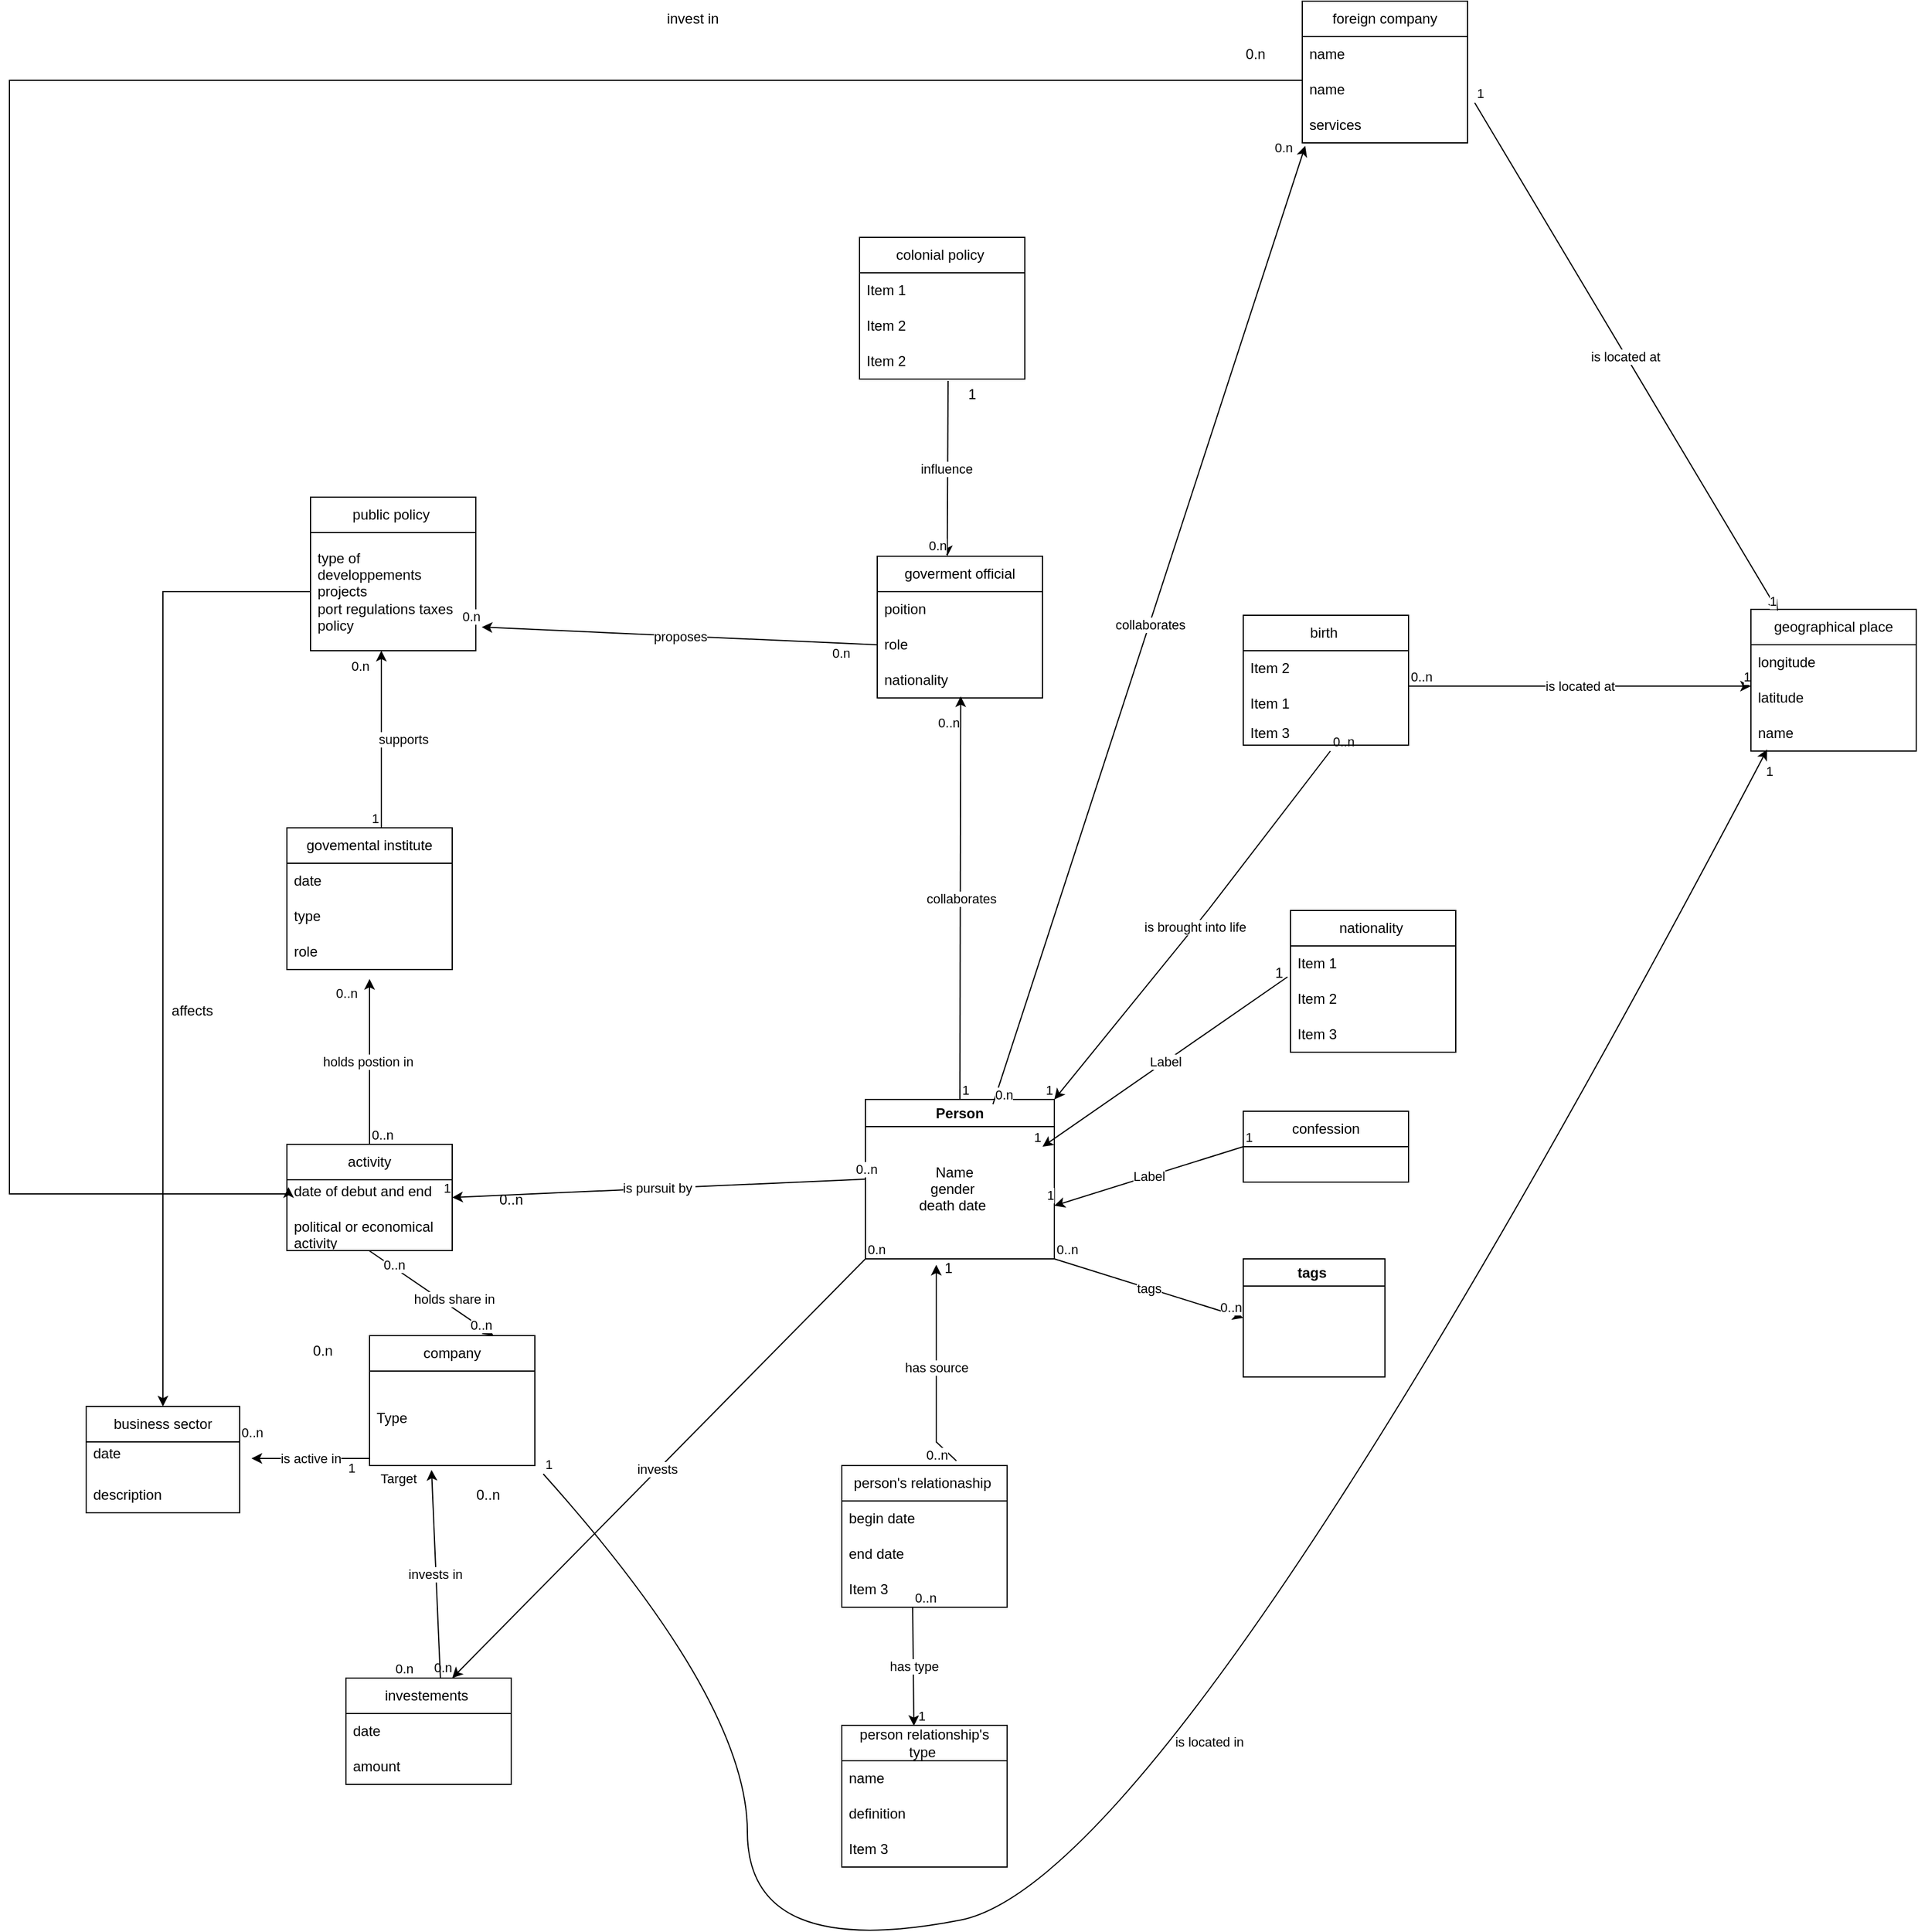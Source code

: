 <mxfile version="24.7.17">
  <diagram name="Page-1" id="3uSxY6bZ8hWRwtvk3U4R">
    <mxGraphModel dx="3090" dy="2164" grid="1" gridSize="10" guides="1" tooltips="1" connect="1" arrows="1" fold="1" page="1" pageScale="1" pageWidth="850" pageHeight="1100" math="0" shadow="0">
      <root>
        <mxCell id="0" />
        <mxCell id="1" parent="0" />
        <mxCell id="-3ucn2m5Yu_ogNn1sLq--4" value="Person" style="swimlane;whiteSpace=wrap;html=1;" parent="1" vertex="1">
          <mxGeometry x="360" y="180" width="160" height="135" as="geometry" />
        </mxCell>
        <mxCell id="-3ucn2m5Yu_ogNn1sLq--5" value="Name&lt;div&gt;gender&amp;nbsp;&lt;/div&gt;&lt;div&gt;death date&amp;nbsp;&lt;br&gt;&lt;div&gt;&lt;br&gt;&lt;/div&gt;&lt;div&gt;&lt;br&gt;&lt;/div&gt;&lt;/div&gt;" style="text;html=1;align=center;verticalAlign=middle;resizable=0;points=[];autosize=1;strokeColor=none;fillColor=none;" parent="-3ucn2m5Yu_ogNn1sLq--4" vertex="1">
          <mxGeometry x="35" y="45" width="80" height="90" as="geometry" />
        </mxCell>
        <mxCell id="-3ucn2m5Yu_ogNn1sLq--8" value="tags&amp;nbsp;" style="swimlane;whiteSpace=wrap;html=1;" parent="1" vertex="1">
          <mxGeometry x="680" y="315" width="120" height="100" as="geometry" />
        </mxCell>
        <mxCell id="-3ucn2m5Yu_ogNn1sLq--11" value="activity" style="swimlane;fontStyle=0;childLayout=stackLayout;horizontal=1;startSize=30;horizontalStack=0;resizeParent=1;resizeParentMax=0;resizeLast=0;collapsible=1;marginBottom=0;whiteSpace=wrap;html=1;" parent="1" vertex="1">
          <mxGeometry x="-130" y="218" width="140" height="90" as="geometry" />
        </mxCell>
        <mxCell id="-3ucn2m5Yu_ogNn1sLq--56" value="" style="endArrow=classic;html=1;rounded=0;" parent="-3ucn2m5Yu_ogNn1sLq--11" edge="1">
          <mxGeometry relative="1" as="geometry">
            <mxPoint x="70" as="sourcePoint" />
            <mxPoint x="70" y="-140" as="targetPoint" />
          </mxGeometry>
        </mxCell>
        <mxCell id="-3ucn2m5Yu_ogNn1sLq--57" value="holds postion in&amp;nbsp;" style="edgeLabel;resizable=0;html=1;;align=center;verticalAlign=middle;" parent="-3ucn2m5Yu_ogNn1sLq--56" connectable="0" vertex="1">
          <mxGeometry relative="1" as="geometry" />
        </mxCell>
        <mxCell id="-3ucn2m5Yu_ogNn1sLq--58" value="0..n" style="edgeLabel;resizable=0;html=1;;align=left;verticalAlign=bottom;" parent="-3ucn2m5Yu_ogNn1sLq--56" connectable="0" vertex="1">
          <mxGeometry x="-1" relative="1" as="geometry" />
        </mxCell>
        <mxCell id="-3ucn2m5Yu_ogNn1sLq--59" value="0..n" style="edgeLabel;resizable=0;html=1;;align=right;verticalAlign=bottom;" parent="-3ucn2m5Yu_ogNn1sLq--56" connectable="0" vertex="1">
          <mxGeometry x="1" relative="1" as="geometry">
            <mxPoint x="-10" y="20" as="offset" />
          </mxGeometry>
        </mxCell>
        <mxCell id="-3ucn2m5Yu_ogNn1sLq--12" value="date of debut and end&amp;nbsp;&lt;div&gt;&lt;br&gt;&lt;/div&gt;" style="text;strokeColor=none;fillColor=none;align=left;verticalAlign=middle;spacingLeft=4;spacingRight=4;overflow=hidden;points=[[0,0.5],[1,0.5]];portConstraint=eastwest;rotatable=0;whiteSpace=wrap;html=1;" parent="-3ucn2m5Yu_ogNn1sLq--11" vertex="1">
          <mxGeometry y="30" width="140" height="30" as="geometry" />
        </mxCell>
        <mxCell id="-3ucn2m5Yu_ogNn1sLq--13" value="political or economical activity&amp;nbsp;" style="text;strokeColor=none;fillColor=none;align=left;verticalAlign=middle;spacingLeft=4;spacingRight=4;overflow=hidden;points=[[0,0.5],[1,0.5]];portConstraint=eastwest;rotatable=0;whiteSpace=wrap;html=1;" parent="-3ucn2m5Yu_ogNn1sLq--11" vertex="1">
          <mxGeometry y="60" width="140" height="30" as="geometry" />
        </mxCell>
        <mxCell id="-3ucn2m5Yu_ogNn1sLq--15" value="" style="endArrow=classic;html=1;rounded=0;exitX=0;exitY=0.5;exitDx=0;exitDy=0;entryX=1;entryY=0.5;entryDx=0;entryDy=0;" parent="1" source="-3ucn2m5Yu_ogNn1sLq--4" target="-3ucn2m5Yu_ogNn1sLq--12" edge="1">
          <mxGeometry relative="1" as="geometry">
            <mxPoint x="360" y="280" as="sourcePoint" />
            <mxPoint x="160" y="120" as="targetPoint" />
          </mxGeometry>
        </mxCell>
        <mxCell id="-3ucn2m5Yu_ogNn1sLq--16" value="is pursuit by&amp;nbsp;" style="edgeLabel;resizable=0;html=1;;align=center;verticalAlign=middle;" parent="-3ucn2m5Yu_ogNn1sLq--15" connectable="0" vertex="1">
          <mxGeometry relative="1" as="geometry" />
        </mxCell>
        <mxCell id="-3ucn2m5Yu_ogNn1sLq--17" value="0..n" style="edgeLabel;resizable=0;html=1;;align=left;verticalAlign=bottom;" parent="-3ucn2m5Yu_ogNn1sLq--15" connectable="0" vertex="1">
          <mxGeometry x="-1" relative="1" as="geometry">
            <mxPoint x="-10" as="offset" />
          </mxGeometry>
        </mxCell>
        <mxCell id="-3ucn2m5Yu_ogNn1sLq--18" value="1" style="edgeLabel;resizable=0;html=1;;align=right;verticalAlign=bottom;" parent="-3ucn2m5Yu_ogNn1sLq--15" connectable="0" vertex="1">
          <mxGeometry x="1" relative="1" as="geometry" />
        </mxCell>
        <mxCell id="-3ucn2m5Yu_ogNn1sLq--20" value="" style="endArrow=classic;html=1;rounded=0;entryX=0.75;entryY=0;entryDx=0;entryDy=0;" parent="1" target="-3ucn2m5Yu_ogNn1sLq--32" edge="1">
          <mxGeometry relative="1" as="geometry">
            <mxPoint x="-60.4" y="308" as="sourcePoint" />
            <mxPoint x="-60" y="380" as="targetPoint" />
          </mxGeometry>
        </mxCell>
        <mxCell id="-3ucn2m5Yu_ogNn1sLq--21" value="holds share in&amp;nbsp;" style="edgeLabel;resizable=0;html=1;;align=center;verticalAlign=middle;" parent="-3ucn2m5Yu_ogNn1sLq--20" connectable="0" vertex="1">
          <mxGeometry relative="1" as="geometry">
            <mxPoint x="20" y="5" as="offset" />
          </mxGeometry>
        </mxCell>
        <mxCell id="-3ucn2m5Yu_ogNn1sLq--22" value="0..n" style="edgeLabel;resizable=0;html=1;;align=left;verticalAlign=bottom;" parent="-3ucn2m5Yu_ogNn1sLq--20" connectable="0" vertex="1">
          <mxGeometry x="-1" relative="1" as="geometry">
            <mxPoint x="10" y="20" as="offset" />
          </mxGeometry>
        </mxCell>
        <mxCell id="-3ucn2m5Yu_ogNn1sLq--23" value="0..n" style="edgeLabel;resizable=0;html=1;;align=right;verticalAlign=bottom;" parent="-3ucn2m5Yu_ogNn1sLq--20" connectable="0" vertex="1">
          <mxGeometry x="1" relative="1" as="geometry" />
        </mxCell>
        <mxCell id="-3ucn2m5Yu_ogNn1sLq--24" value="" style="endArrow=classic;html=1;rounded=0;exitX=1;exitY=1;exitDx=0;exitDy=0;entryX=0;entryY=0.5;entryDx=0;entryDy=0;" parent="1" source="-3ucn2m5Yu_ogNn1sLq--4" target="-3ucn2m5Yu_ogNn1sLq--8" edge="1">
          <mxGeometry relative="1" as="geometry">
            <mxPoint x="450" y="390" as="sourcePoint" />
            <mxPoint x="610" y="390" as="targetPoint" />
          </mxGeometry>
        </mxCell>
        <mxCell id="-3ucn2m5Yu_ogNn1sLq--25" value="tags" style="edgeLabel;resizable=0;html=1;;align=center;verticalAlign=middle;" parent="-3ucn2m5Yu_ogNn1sLq--24" connectable="0" vertex="1">
          <mxGeometry relative="1" as="geometry" />
        </mxCell>
        <mxCell id="-3ucn2m5Yu_ogNn1sLq--26" value="0..n" style="edgeLabel;resizable=0;html=1;;align=left;verticalAlign=bottom;" parent="-3ucn2m5Yu_ogNn1sLq--24" connectable="0" vertex="1">
          <mxGeometry x="-1" relative="1" as="geometry" />
        </mxCell>
        <mxCell id="-3ucn2m5Yu_ogNn1sLq--27" value="0..n" style="edgeLabel;resizable=0;html=1;;align=right;verticalAlign=bottom;" parent="-3ucn2m5Yu_ogNn1sLq--24" connectable="0" vertex="1">
          <mxGeometry x="1" relative="1" as="geometry" />
        </mxCell>
        <mxCell id="-3ucn2m5Yu_ogNn1sLq--28" value="confession" style="swimlane;fontStyle=0;childLayout=stackLayout;horizontal=1;startSize=30;horizontalStack=0;resizeParent=1;resizeParentMax=0;resizeLast=0;collapsible=1;marginBottom=0;whiteSpace=wrap;html=1;" parent="1" vertex="1">
          <mxGeometry x="680" y="190" width="140" height="60" as="geometry" />
        </mxCell>
        <mxCell id="-3ucn2m5Yu_ogNn1sLq--32" value="company" style="swimlane;fontStyle=0;childLayout=stackLayout;horizontal=1;startSize=30;horizontalStack=0;resizeParent=1;resizeParentMax=0;resizeLast=0;collapsible=1;marginBottom=0;whiteSpace=wrap;html=1;" parent="1" vertex="1">
          <mxGeometry x="-60" y="380" width="140" height="110" as="geometry" />
        </mxCell>
        <mxCell id="-3ucn2m5Yu_ogNn1sLq--33" value="&lt;div&gt;Type&lt;/div&gt;" style="text;strokeColor=none;fillColor=none;align=left;verticalAlign=middle;spacingLeft=4;spacingRight=4;overflow=hidden;points=[[0,0.5],[1,0.5]];portConstraint=eastwest;rotatable=0;whiteSpace=wrap;html=1;" parent="-3ucn2m5Yu_ogNn1sLq--32" vertex="1">
          <mxGeometry y="30" width="140" height="80" as="geometry" />
        </mxCell>
        <mxCell id="-3ucn2m5Yu_ogNn1sLq--73" value="" style="endArrow=classic;html=1;rounded=0;exitX=0;exitY=1;exitDx=0;exitDy=0;" parent="-3ucn2m5Yu_ogNn1sLq--32" source="-3ucn2m5Yu_ogNn1sLq--4" edge="1">
          <mxGeometry relative="1" as="geometry">
            <mxPoint x="70" y="118" as="sourcePoint" />
            <mxPoint x="70" y="290" as="targetPoint" />
          </mxGeometry>
        </mxCell>
        <mxCell id="-3ucn2m5Yu_ogNn1sLq--74" value="invests&amp;nbsp;" style="edgeLabel;resizable=0;html=1;;align=center;verticalAlign=middle;" parent="-3ucn2m5Yu_ogNn1sLq--73" connectable="0" vertex="1">
          <mxGeometry relative="1" as="geometry" />
        </mxCell>
        <mxCell id="-3ucn2m5Yu_ogNn1sLq--75" value="0.n" style="edgeLabel;resizable=0;html=1;;align=left;verticalAlign=bottom;" parent="-3ucn2m5Yu_ogNn1sLq--73" connectable="0" vertex="1">
          <mxGeometry x="-1" relative="1" as="geometry" />
        </mxCell>
        <mxCell id="-3ucn2m5Yu_ogNn1sLq--76" value="0.n" style="edgeLabel;resizable=0;html=1;;align=right;verticalAlign=bottom;" parent="-3ucn2m5Yu_ogNn1sLq--73" connectable="0" vertex="1">
          <mxGeometry x="1" relative="1" as="geometry" />
        </mxCell>
        <mxCell id="-3ucn2m5Yu_ogNn1sLq--36" value="" style="endArrow=classic;html=1;rounded=0;exitX=0;exitY=0.5;exitDx=0;exitDy=0;" parent="1" source="-3ucn2m5Yu_ogNn1sLq--28" edge="1">
          <mxGeometry relative="1" as="geometry">
            <mxPoint x="520" y="230" as="sourcePoint" />
            <mxPoint x="520" y="270" as="targetPoint" />
          </mxGeometry>
        </mxCell>
        <mxCell id="-3ucn2m5Yu_ogNn1sLq--37" value="Label" style="edgeLabel;resizable=0;html=1;;align=center;verticalAlign=middle;" parent="-3ucn2m5Yu_ogNn1sLq--36" connectable="0" vertex="1">
          <mxGeometry relative="1" as="geometry" />
        </mxCell>
        <mxCell id="-3ucn2m5Yu_ogNn1sLq--38" value="1" style="edgeLabel;resizable=0;html=1;;align=left;verticalAlign=bottom;" parent="-3ucn2m5Yu_ogNn1sLq--36" connectable="0" vertex="1">
          <mxGeometry x="-1" relative="1" as="geometry" />
        </mxCell>
        <mxCell id="-3ucn2m5Yu_ogNn1sLq--39" value="1" style="edgeLabel;resizable=0;html=1;;align=right;verticalAlign=bottom;" parent="-3ucn2m5Yu_ogNn1sLq--36" connectable="0" vertex="1">
          <mxGeometry x="1" relative="1" as="geometry" />
        </mxCell>
        <mxCell id="-3ucn2m5Yu_ogNn1sLq--40" value="person&#39;s relationaship&amp;nbsp;" style="swimlane;fontStyle=0;childLayout=stackLayout;horizontal=1;startSize=30;horizontalStack=0;resizeParent=1;resizeParentMax=0;resizeLast=0;collapsible=1;marginBottom=0;whiteSpace=wrap;html=1;" parent="1" vertex="1">
          <mxGeometry x="340" y="490" width="140" height="120" as="geometry" />
        </mxCell>
        <mxCell id="-3ucn2m5Yu_ogNn1sLq--41" value="begin date&amp;nbsp;" style="text;strokeColor=none;fillColor=none;align=left;verticalAlign=middle;spacingLeft=4;spacingRight=4;overflow=hidden;points=[[0,0.5],[1,0.5]];portConstraint=eastwest;rotatable=0;whiteSpace=wrap;html=1;" parent="-3ucn2m5Yu_ogNn1sLq--40" vertex="1">
          <mxGeometry y="30" width="140" height="30" as="geometry" />
        </mxCell>
        <mxCell id="-3ucn2m5Yu_ogNn1sLq--42" value="end date&amp;nbsp;" style="text;strokeColor=none;fillColor=none;align=left;verticalAlign=middle;spacingLeft=4;spacingRight=4;overflow=hidden;points=[[0,0.5],[1,0.5]];portConstraint=eastwest;rotatable=0;whiteSpace=wrap;html=1;" parent="-3ucn2m5Yu_ogNn1sLq--40" vertex="1">
          <mxGeometry y="60" width="140" height="30" as="geometry" />
        </mxCell>
        <mxCell id="-3ucn2m5Yu_ogNn1sLq--43" value="Item 3" style="text;strokeColor=none;fillColor=none;align=left;verticalAlign=middle;spacingLeft=4;spacingRight=4;overflow=hidden;points=[[0,0.5],[1,0.5]];portConstraint=eastwest;rotatable=0;whiteSpace=wrap;html=1;" parent="-3ucn2m5Yu_ogNn1sLq--40" vertex="1">
          <mxGeometry y="90" width="140" height="30" as="geometry" />
        </mxCell>
        <mxCell id="-3ucn2m5Yu_ogNn1sLq--44" value="" style="endArrow=classic;html=1;rounded=0;exitX=0.693;exitY=-0.033;exitDx=0;exitDy=0;exitPerimeter=0;" parent="1" source="-3ucn2m5Yu_ogNn1sLq--40" edge="1">
          <mxGeometry relative="1" as="geometry">
            <mxPoint x="330" y="480" as="sourcePoint" />
            <mxPoint x="420" y="320" as="targetPoint" />
            <Array as="points">
              <mxPoint x="420" y="470" />
            </Array>
          </mxGeometry>
        </mxCell>
        <mxCell id="-3ucn2m5Yu_ogNn1sLq--45" value="has source" style="edgeLabel;resizable=0;html=1;;align=center;verticalAlign=middle;" parent="-3ucn2m5Yu_ogNn1sLq--44" connectable="0" vertex="1">
          <mxGeometry relative="1" as="geometry" />
        </mxCell>
        <mxCell id="-3ucn2m5Yu_ogNn1sLq--47" value="0..n" style="edgeLabel;resizable=0;html=1;;align=right;verticalAlign=bottom;" parent="-3ucn2m5Yu_ogNn1sLq--44" connectable="0" vertex="1">
          <mxGeometry x="1" relative="1" as="geometry">
            <mxPoint x="10" y="170" as="offset" />
          </mxGeometry>
        </mxCell>
        <mxCell id="-3ucn2m5Yu_ogNn1sLq--48" value="" style="endArrow=classic;html=1;rounded=0;entryX=0.436;entryY=0.004;entryDx=0;entryDy=0;entryPerimeter=0;" parent="1" target="-3ucn2m5Yu_ogNn1sLq--52" edge="1">
          <mxGeometry relative="1" as="geometry">
            <mxPoint x="400" y="610" as="sourcePoint" />
            <mxPoint x="480" y="710" as="targetPoint" />
          </mxGeometry>
        </mxCell>
        <mxCell id="-3ucn2m5Yu_ogNn1sLq--49" value="has type" style="edgeLabel;resizable=0;html=1;;align=center;verticalAlign=middle;" parent="-3ucn2m5Yu_ogNn1sLq--48" connectable="0" vertex="1">
          <mxGeometry relative="1" as="geometry" />
        </mxCell>
        <mxCell id="-3ucn2m5Yu_ogNn1sLq--50" value="0..n" style="edgeLabel;resizable=0;html=1;;align=left;verticalAlign=bottom;" parent="-3ucn2m5Yu_ogNn1sLq--48" connectable="0" vertex="1">
          <mxGeometry x="-1" relative="1" as="geometry" />
        </mxCell>
        <mxCell id="-3ucn2m5Yu_ogNn1sLq--51" value="1" style="edgeLabel;resizable=0;html=1;;align=right;verticalAlign=bottom;" parent="-3ucn2m5Yu_ogNn1sLq--48" connectable="0" vertex="1">
          <mxGeometry x="1" relative="1" as="geometry">
            <mxPoint x="10" as="offset" />
          </mxGeometry>
        </mxCell>
        <mxCell id="-3ucn2m5Yu_ogNn1sLq--52" value="person relationship&#39;s type&amp;nbsp;" style="swimlane;fontStyle=0;childLayout=stackLayout;horizontal=1;startSize=30;horizontalStack=0;resizeParent=1;resizeParentMax=0;resizeLast=0;collapsible=1;marginBottom=0;whiteSpace=wrap;html=1;" parent="1" vertex="1">
          <mxGeometry x="340" y="710" width="140" height="120" as="geometry" />
        </mxCell>
        <mxCell id="-3ucn2m5Yu_ogNn1sLq--53" value="name&amp;nbsp;" style="text;strokeColor=none;fillColor=none;align=left;verticalAlign=middle;spacingLeft=4;spacingRight=4;overflow=hidden;points=[[0,0.5],[1,0.5]];portConstraint=eastwest;rotatable=0;whiteSpace=wrap;html=1;" parent="-3ucn2m5Yu_ogNn1sLq--52" vertex="1">
          <mxGeometry y="30" width="140" height="30" as="geometry" />
        </mxCell>
        <mxCell id="-3ucn2m5Yu_ogNn1sLq--54" value="definition&amp;nbsp;" style="text;strokeColor=none;fillColor=none;align=left;verticalAlign=middle;spacingLeft=4;spacingRight=4;overflow=hidden;points=[[0,0.5],[1,0.5]];portConstraint=eastwest;rotatable=0;whiteSpace=wrap;html=1;" parent="-3ucn2m5Yu_ogNn1sLq--52" vertex="1">
          <mxGeometry y="60" width="140" height="30" as="geometry" />
        </mxCell>
        <mxCell id="-3ucn2m5Yu_ogNn1sLq--55" value="Item 3" style="text;strokeColor=none;fillColor=none;align=left;verticalAlign=middle;spacingLeft=4;spacingRight=4;overflow=hidden;points=[[0,0.5],[1,0.5]];portConstraint=eastwest;rotatable=0;whiteSpace=wrap;html=1;" parent="-3ucn2m5Yu_ogNn1sLq--52" vertex="1">
          <mxGeometry y="90" width="140" height="30" as="geometry" />
        </mxCell>
        <mxCell id="-3ucn2m5Yu_ogNn1sLq--60" value="govemental institute" style="swimlane;fontStyle=0;childLayout=stackLayout;horizontal=1;startSize=30;horizontalStack=0;resizeParent=1;resizeParentMax=0;resizeLast=0;collapsible=1;marginBottom=0;whiteSpace=wrap;html=1;" parent="1" vertex="1">
          <mxGeometry x="-130" y="-50" width="140" height="120" as="geometry" />
        </mxCell>
        <mxCell id="-3ucn2m5Yu_ogNn1sLq--61" value="date&amp;nbsp;" style="text;strokeColor=none;fillColor=none;align=left;verticalAlign=middle;spacingLeft=4;spacingRight=4;overflow=hidden;points=[[0,0.5],[1,0.5]];portConstraint=eastwest;rotatable=0;whiteSpace=wrap;html=1;" parent="-3ucn2m5Yu_ogNn1sLq--60" vertex="1">
          <mxGeometry y="30" width="140" height="30" as="geometry" />
        </mxCell>
        <mxCell id="-3ucn2m5Yu_ogNn1sLq--63" value="type&amp;nbsp;" style="text;strokeColor=none;fillColor=none;align=left;verticalAlign=middle;spacingLeft=4;spacingRight=4;overflow=hidden;points=[[0,0.5],[1,0.5]];portConstraint=eastwest;rotatable=0;whiteSpace=wrap;html=1;" parent="-3ucn2m5Yu_ogNn1sLq--60" vertex="1">
          <mxGeometry y="60" width="140" height="30" as="geometry" />
        </mxCell>
        <mxCell id="-3ucn2m5Yu_ogNn1sLq--62" value="role" style="text;strokeColor=none;fillColor=none;align=left;verticalAlign=middle;spacingLeft=4;spacingRight=4;overflow=hidden;points=[[0,0.5],[1,0.5]];portConstraint=eastwest;rotatable=0;whiteSpace=wrap;html=1;" parent="-3ucn2m5Yu_ogNn1sLq--60" vertex="1">
          <mxGeometry y="90" width="140" height="30" as="geometry" />
        </mxCell>
        <mxCell id="-3ucn2m5Yu_ogNn1sLq--64" value="1" style="text;html=1;align=center;verticalAlign=middle;resizable=0;points=[];autosize=1;strokeColor=none;fillColor=none;" parent="1" vertex="1">
          <mxGeometry x="415" y="308" width="30" height="30" as="geometry" />
        </mxCell>
        <mxCell id="-3ucn2m5Yu_ogNn1sLq--65" value="" style="endArrow=classic;html=1;rounded=0;" parent="1" edge="1">
          <mxGeometry relative="1" as="geometry">
            <mxPoint x="-50" y="-50" as="sourcePoint" />
            <mxPoint x="-50" y="-200" as="targetPoint" />
          </mxGeometry>
        </mxCell>
        <mxCell id="-3ucn2m5Yu_ogNn1sLq--66" value="supports&amp;nbsp;" style="edgeLabel;resizable=0;html=1;;align=center;verticalAlign=middle;" parent="-3ucn2m5Yu_ogNn1sLq--65" connectable="0" vertex="1">
          <mxGeometry relative="1" as="geometry">
            <mxPoint x="20" as="offset" />
          </mxGeometry>
        </mxCell>
        <mxCell id="-3ucn2m5Yu_ogNn1sLq--67" value="1" style="edgeLabel;resizable=0;html=1;;align=left;verticalAlign=bottom;" parent="-3ucn2m5Yu_ogNn1sLq--65" connectable="0" vertex="1">
          <mxGeometry x="-1" relative="1" as="geometry">
            <mxPoint x="-10" as="offset" />
          </mxGeometry>
        </mxCell>
        <mxCell id="-3ucn2m5Yu_ogNn1sLq--68" value="0.n" style="edgeLabel;resizable=0;html=1;;align=right;verticalAlign=bottom;" parent="-3ucn2m5Yu_ogNn1sLq--65" connectable="0" vertex="1">
          <mxGeometry x="1" relative="1" as="geometry">
            <mxPoint x="-10" y="21" as="offset" />
          </mxGeometry>
        </mxCell>
        <mxCell id="-3ucn2m5Yu_ogNn1sLq--69" value="public policy&amp;nbsp;" style="swimlane;fontStyle=0;childLayout=stackLayout;horizontal=1;startSize=30;horizontalStack=0;resizeParent=1;resizeParentMax=0;resizeLast=0;collapsible=1;marginBottom=0;whiteSpace=wrap;html=1;" parent="1" vertex="1">
          <mxGeometry x="-110" y="-330" width="140" height="130" as="geometry" />
        </mxCell>
        <mxCell id="-3ucn2m5Yu_ogNn1sLq--77" value="investements&amp;nbsp;" style="swimlane;fontStyle=0;childLayout=stackLayout;horizontal=1;startSize=30;horizontalStack=0;resizeParent=1;resizeParentMax=0;resizeLast=0;collapsible=1;marginBottom=0;whiteSpace=wrap;html=1;" parent="1" vertex="1">
          <mxGeometry x="-80" y="670" width="140" height="90" as="geometry" />
        </mxCell>
        <mxCell id="-3ucn2m5Yu_ogNn1sLq--78" value="date" style="text;strokeColor=none;fillColor=none;align=left;verticalAlign=middle;spacingLeft=4;spacingRight=4;overflow=hidden;points=[[0,0.5],[1,0.5]];portConstraint=eastwest;rotatable=0;whiteSpace=wrap;html=1;" parent="-3ucn2m5Yu_ogNn1sLq--77" vertex="1">
          <mxGeometry y="30" width="140" height="30" as="geometry" />
        </mxCell>
        <mxCell id="-3ucn2m5Yu_ogNn1sLq--79" value="amount&amp;nbsp;" style="text;strokeColor=none;fillColor=none;align=left;verticalAlign=middle;spacingLeft=4;spacingRight=4;overflow=hidden;points=[[0,0.5],[1,0.5]];portConstraint=eastwest;rotatable=0;whiteSpace=wrap;html=1;" parent="-3ucn2m5Yu_ogNn1sLq--77" vertex="1">
          <mxGeometry y="60" width="140" height="30" as="geometry" />
        </mxCell>
        <mxCell id="-3ucn2m5Yu_ogNn1sLq--82" value="" style="endArrow=classic;html=1;rounded=0;entryX=0.375;entryY=1.047;entryDx=0;entryDy=0;entryPerimeter=0;" parent="1" target="-3ucn2m5Yu_ogNn1sLq--33" edge="1">
          <mxGeometry relative="1" as="geometry">
            <mxPoint y="670" as="sourcePoint" />
            <mxPoint x="270" y="720" as="targetPoint" />
          </mxGeometry>
        </mxCell>
        <mxCell id="-3ucn2m5Yu_ogNn1sLq--83" value="invests in&amp;nbsp;" style="edgeLabel;resizable=0;html=1;;align=center;verticalAlign=middle;" parent="-3ucn2m5Yu_ogNn1sLq--82" connectable="0" vertex="1">
          <mxGeometry relative="1" as="geometry" />
        </mxCell>
        <mxCell id="-3ucn2m5Yu_ogNn1sLq--84" value="0.n" style="edgeLabel;resizable=0;html=1;;align=left;verticalAlign=bottom;" parent="-3ucn2m5Yu_ogNn1sLq--82" connectable="0" vertex="1">
          <mxGeometry x="-1" relative="1" as="geometry">
            <mxPoint x="-40" as="offset" />
          </mxGeometry>
        </mxCell>
        <mxCell id="-3ucn2m5Yu_ogNn1sLq--85" value="Target" style="edgeLabel;resizable=0;html=1;;align=right;verticalAlign=bottom;" parent="-3ucn2m5Yu_ogNn1sLq--82" connectable="0" vertex="1">
          <mxGeometry x="1" relative="1" as="geometry">
            <mxPoint x="-12" y="16" as="offset" />
          </mxGeometry>
        </mxCell>
        <mxCell id="-3ucn2m5Yu_ogNn1sLq--86" value="" style="endArrow=classic;html=1;rounded=0;entryX=0.505;entryY=0.956;entryDx=0;entryDy=0;entryPerimeter=0;" parent="1" target="-3ucn2m5Yu_ogNn1sLq--93" edge="1">
          <mxGeometry relative="1" as="geometry">
            <mxPoint x="440" y="180" as="sourcePoint" />
            <mxPoint x="440" y="-30" as="targetPoint" />
          </mxGeometry>
        </mxCell>
        <mxCell id="-3ucn2m5Yu_ogNn1sLq--87" value="collaborates" style="edgeLabel;resizable=0;html=1;;align=center;verticalAlign=middle;" parent="-3ucn2m5Yu_ogNn1sLq--86" connectable="0" vertex="1">
          <mxGeometry relative="1" as="geometry" />
        </mxCell>
        <mxCell id="-3ucn2m5Yu_ogNn1sLq--88" value="1" style="edgeLabel;resizable=0;html=1;;align=left;verticalAlign=bottom;" parent="-3ucn2m5Yu_ogNn1sLq--86" connectable="0" vertex="1">
          <mxGeometry x="-1" relative="1" as="geometry" />
        </mxCell>
        <mxCell id="-3ucn2m5Yu_ogNn1sLq--89" value="0..n" style="edgeLabel;resizable=0;html=1;;align=right;verticalAlign=bottom;" parent="-3ucn2m5Yu_ogNn1sLq--86" connectable="0" vertex="1">
          <mxGeometry x="1" relative="1" as="geometry">
            <mxPoint y="31" as="offset" />
          </mxGeometry>
        </mxCell>
        <mxCell id="-3ucn2m5Yu_ogNn1sLq--90" value="goverment official" style="swimlane;fontStyle=0;childLayout=stackLayout;horizontal=1;startSize=30;horizontalStack=0;resizeParent=1;resizeParentMax=0;resizeLast=0;collapsible=1;marginBottom=0;whiteSpace=wrap;html=1;" parent="1" vertex="1">
          <mxGeometry x="370" y="-280" width="140" height="120" as="geometry" />
        </mxCell>
        <mxCell id="-3ucn2m5Yu_ogNn1sLq--91" value="poition&amp;nbsp;" style="text;strokeColor=none;fillColor=none;align=left;verticalAlign=middle;spacingLeft=4;spacingRight=4;overflow=hidden;points=[[0,0.5],[1,0.5]];portConstraint=eastwest;rotatable=0;whiteSpace=wrap;html=1;" parent="-3ucn2m5Yu_ogNn1sLq--90" vertex="1">
          <mxGeometry y="30" width="140" height="30" as="geometry" />
        </mxCell>
        <mxCell id="-3ucn2m5Yu_ogNn1sLq--92" value="role&amp;nbsp;" style="text;strokeColor=none;fillColor=none;align=left;verticalAlign=middle;spacingLeft=4;spacingRight=4;overflow=hidden;points=[[0,0.5],[1,0.5]];portConstraint=eastwest;rotatable=0;whiteSpace=wrap;html=1;" parent="-3ucn2m5Yu_ogNn1sLq--90" vertex="1">
          <mxGeometry y="60" width="140" height="30" as="geometry" />
        </mxCell>
        <mxCell id="-3ucn2m5Yu_ogNn1sLq--93" value="nationality&amp;nbsp;" style="text;strokeColor=none;fillColor=none;align=left;verticalAlign=middle;spacingLeft=4;spacingRight=4;overflow=hidden;points=[[0,0.5],[1,0.5]];portConstraint=eastwest;rotatable=0;whiteSpace=wrap;html=1;" parent="-3ucn2m5Yu_ogNn1sLq--90" vertex="1">
          <mxGeometry y="90" width="140" height="30" as="geometry" />
        </mxCell>
        <mxCell id="-3ucn2m5Yu_ogNn1sLq--94" value="" style="endArrow=classic;html=1;rounded=0;entryX=0.25;entryY=1;entryDx=0;entryDy=0;exitX=0;exitY=0.5;exitDx=0;exitDy=0;" parent="1" source="-3ucn2m5Yu_ogNn1sLq--92" edge="1">
          <mxGeometry relative="1" as="geometry">
            <mxPoint x="290" y="-70" as="sourcePoint" />
            <mxPoint x="35" y="-220" as="targetPoint" />
          </mxGeometry>
        </mxCell>
        <mxCell id="-3ucn2m5Yu_ogNn1sLq--95" value="proposes" style="edgeLabel;resizable=0;html=1;;align=center;verticalAlign=middle;" parent="-3ucn2m5Yu_ogNn1sLq--94" connectable="0" vertex="1">
          <mxGeometry relative="1" as="geometry" />
        </mxCell>
        <mxCell id="-3ucn2m5Yu_ogNn1sLq--96" value="0.n" style="edgeLabel;resizable=0;html=1;;align=left;verticalAlign=bottom;" parent="-3ucn2m5Yu_ogNn1sLq--94" connectable="0" vertex="1">
          <mxGeometry x="-1" relative="1" as="geometry">
            <mxPoint x="-40" y="15" as="offset" />
          </mxGeometry>
        </mxCell>
        <mxCell id="-3ucn2m5Yu_ogNn1sLq--97" value="0.n" style="edgeLabel;resizable=0;html=1;;align=right;verticalAlign=bottom;" parent="-3ucn2m5Yu_ogNn1sLq--94" connectable="0" vertex="1">
          <mxGeometry x="1" relative="1" as="geometry" />
        </mxCell>
        <mxCell id="-3ucn2m5Yu_ogNn1sLq--106" value="affects" style="text;html=1;align=center;verticalAlign=middle;whiteSpace=wrap;rounded=0;" parent="1" vertex="1">
          <mxGeometry x="-240" y="90" width="60" height="30" as="geometry" />
        </mxCell>
        <mxCell id="-3ucn2m5Yu_ogNn1sLq--109" style="edgeStyle=orthogonalEdgeStyle;rounded=0;orthogonalLoop=1;jettySize=auto;html=1;exitX=0;exitY=0.5;exitDx=0;exitDy=0;entryX=0.5;entryY=0;entryDx=0;entryDy=0;" parent="1" source="-3ucn2m5Yu_ogNn1sLq--70" target="-3ucn2m5Yu_ogNn1sLq--163" edge="1">
          <mxGeometry relative="1" as="geometry" />
        </mxCell>
        <mxCell id="-3ucn2m5Yu_ogNn1sLq--113" value="0..n" style="text;html=1;align=center;verticalAlign=middle;whiteSpace=wrap;rounded=0;" parent="1" vertex="1">
          <mxGeometry x="30" y="250" width="60" height="30" as="geometry" />
        </mxCell>
        <mxCell id="-3ucn2m5Yu_ogNn1sLq--114" value="" style="endArrow=classic;html=1;rounded=0;entryX=1;entryY=0;entryDx=0;entryDy=0;exitX=0.527;exitY=1.25;exitDx=0;exitDy=0;exitPerimeter=0;" parent="1" source="-3ucn2m5Yu_ogNn1sLq--121" target="-3ucn2m5Yu_ogNn1sLq--4" edge="1">
          <mxGeometry relative="1" as="geometry">
            <mxPoint x="700" y="30" as="sourcePoint" />
            <mxPoint x="580" y="170" as="targetPoint" />
            <Array as="points">
              <mxPoint x="650" y="20" />
            </Array>
          </mxGeometry>
        </mxCell>
        <mxCell id="-3ucn2m5Yu_ogNn1sLq--115" value="is brought into life" style="edgeLabel;resizable=0;html=1;;align=center;verticalAlign=middle;" parent="-3ucn2m5Yu_ogNn1sLq--114" connectable="0" vertex="1">
          <mxGeometry relative="1" as="geometry" />
        </mxCell>
        <mxCell id="-3ucn2m5Yu_ogNn1sLq--116" value="0..n" style="edgeLabel;resizable=0;html=1;;align=left;verticalAlign=bottom;" parent="-3ucn2m5Yu_ogNn1sLq--114" connectable="0" vertex="1">
          <mxGeometry x="-1" relative="1" as="geometry" />
        </mxCell>
        <mxCell id="-3ucn2m5Yu_ogNn1sLq--117" value="1" style="edgeLabel;resizable=0;html=1;;align=right;verticalAlign=bottom;" parent="-3ucn2m5Yu_ogNn1sLq--114" connectable="0" vertex="1">
          <mxGeometry x="1" relative="1" as="geometry" />
        </mxCell>
        <mxCell id="-3ucn2m5Yu_ogNn1sLq--118" value="birth&amp;nbsp;" style="swimlane;fontStyle=0;childLayout=stackLayout;horizontal=1;startSize=30;horizontalStack=0;resizeParent=1;resizeParentMax=0;resizeLast=0;collapsible=1;marginBottom=0;whiteSpace=wrap;html=1;" parent="1" vertex="1">
          <mxGeometry x="680" y="-230" width="140" height="110" as="geometry" />
        </mxCell>
        <mxCell id="-3ucn2m5Yu_ogNn1sLq--120" value="Item 2" style="text;strokeColor=none;fillColor=none;align=left;verticalAlign=middle;spacingLeft=4;spacingRight=4;overflow=hidden;points=[[0,0.5],[1,0.5]];portConstraint=eastwest;rotatable=0;whiteSpace=wrap;html=1;" parent="-3ucn2m5Yu_ogNn1sLq--118" vertex="1">
          <mxGeometry y="30" width="140" height="30" as="geometry" />
        </mxCell>
        <mxCell id="-3ucn2m5Yu_ogNn1sLq--119" value="Item 1" style="text;strokeColor=none;fillColor=none;align=left;verticalAlign=middle;spacingLeft=4;spacingRight=4;overflow=hidden;points=[[0,0.5],[1,0.5]];portConstraint=eastwest;rotatable=0;whiteSpace=wrap;html=1;" parent="-3ucn2m5Yu_ogNn1sLq--118" vertex="1">
          <mxGeometry y="60" width="140" height="30" as="geometry" />
        </mxCell>
        <mxCell id="-3ucn2m5Yu_ogNn1sLq--121" value="Item 3" style="text;strokeColor=none;fillColor=none;align=left;verticalAlign=middle;spacingLeft=4;spacingRight=4;overflow=hidden;points=[[0,0.5],[1,0.5]];portConstraint=eastwest;rotatable=0;whiteSpace=wrap;html=1;" parent="-3ucn2m5Yu_ogNn1sLq--118" vertex="1">
          <mxGeometry y="90" width="140" height="20" as="geometry" />
        </mxCell>
        <mxCell id="-3ucn2m5Yu_ogNn1sLq--128" value="" style="endArrow=classic;html=1;rounded=0;" parent="1" edge="1">
          <mxGeometry relative="1" as="geometry">
            <mxPoint x="820" y="-170" as="sourcePoint" />
            <mxPoint x="1110" y="-170.0" as="targetPoint" />
          </mxGeometry>
        </mxCell>
        <mxCell id="-3ucn2m5Yu_ogNn1sLq--129" value="is located at" style="edgeLabel;resizable=0;html=1;;align=center;verticalAlign=middle;" parent="-3ucn2m5Yu_ogNn1sLq--128" connectable="0" vertex="1">
          <mxGeometry relative="1" as="geometry" />
        </mxCell>
        <mxCell id="-3ucn2m5Yu_ogNn1sLq--130" value="0..n" style="edgeLabel;resizable=0;html=1;;align=left;verticalAlign=bottom;" parent="-3ucn2m5Yu_ogNn1sLq--128" connectable="0" vertex="1">
          <mxGeometry x="-1" relative="1" as="geometry" />
        </mxCell>
        <mxCell id="-3ucn2m5Yu_ogNn1sLq--131" value="1" style="edgeLabel;resizable=0;html=1;;align=right;verticalAlign=bottom;" parent="-3ucn2m5Yu_ogNn1sLq--128" connectable="0" vertex="1">
          <mxGeometry x="1" relative="1" as="geometry" />
        </mxCell>
        <mxCell id="-3ucn2m5Yu_ogNn1sLq--132" value="geographical place" style="swimlane;fontStyle=0;childLayout=stackLayout;horizontal=1;startSize=30;horizontalStack=0;resizeParent=1;resizeParentMax=0;resizeLast=0;collapsible=1;marginBottom=0;whiteSpace=wrap;html=1;" parent="1" vertex="1">
          <mxGeometry x="1110" y="-235.0" width="140" height="120" as="geometry" />
        </mxCell>
        <mxCell id="-3ucn2m5Yu_ogNn1sLq--133" value="longitude&amp;nbsp;" style="text;strokeColor=none;fillColor=none;align=left;verticalAlign=middle;spacingLeft=4;spacingRight=4;overflow=hidden;points=[[0,0.5],[1,0.5]];portConstraint=eastwest;rotatable=0;whiteSpace=wrap;html=1;" parent="-3ucn2m5Yu_ogNn1sLq--132" vertex="1">
          <mxGeometry y="30" width="140" height="30" as="geometry" />
        </mxCell>
        <mxCell id="-3ucn2m5Yu_ogNn1sLq--134" value="latitude" style="text;strokeColor=none;fillColor=none;align=left;verticalAlign=middle;spacingLeft=4;spacingRight=4;overflow=hidden;points=[[0,0.5],[1,0.5]];portConstraint=eastwest;rotatable=0;whiteSpace=wrap;html=1;" parent="-3ucn2m5Yu_ogNn1sLq--132" vertex="1">
          <mxGeometry y="60" width="140" height="30" as="geometry" />
        </mxCell>
        <mxCell id="-3ucn2m5Yu_ogNn1sLq--135" value="name" style="text;strokeColor=none;fillColor=none;align=left;verticalAlign=middle;spacingLeft=4;spacingRight=4;overflow=hidden;points=[[0,0.5],[1,0.5]];portConstraint=eastwest;rotatable=0;whiteSpace=wrap;html=1;" parent="-3ucn2m5Yu_ogNn1sLq--132" vertex="1">
          <mxGeometry y="90" width="140" height="30" as="geometry" />
        </mxCell>
        <mxCell id="-3ucn2m5Yu_ogNn1sLq--159" value="" style="endArrow=classic;html=1;rounded=0;" parent="1" edge="1">
          <mxGeometry relative="1" as="geometry">
            <mxPoint x="-60" y="484" as="sourcePoint" />
            <mxPoint x="-160" y="484" as="targetPoint" />
          </mxGeometry>
        </mxCell>
        <mxCell id="-3ucn2m5Yu_ogNn1sLq--160" value="is active in" style="edgeLabel;resizable=0;html=1;;align=center;verticalAlign=middle;" parent="-3ucn2m5Yu_ogNn1sLq--159" connectable="0" vertex="1">
          <mxGeometry relative="1" as="geometry" />
        </mxCell>
        <mxCell id="-3ucn2m5Yu_ogNn1sLq--161" value="1" style="edgeLabel;resizable=0;html=1;;align=left;verticalAlign=bottom;" parent="-3ucn2m5Yu_ogNn1sLq--159" connectable="0" vertex="1">
          <mxGeometry x="-1" relative="1" as="geometry">
            <mxPoint x="-20" y="16" as="offset" />
          </mxGeometry>
        </mxCell>
        <mxCell id="-3ucn2m5Yu_ogNn1sLq--162" value="0..n" style="edgeLabel;resizable=0;html=1;;align=right;verticalAlign=bottom;" parent="-3ucn2m5Yu_ogNn1sLq--159" connectable="0" vertex="1">
          <mxGeometry x="1" relative="1" as="geometry">
            <mxPoint x="10" y="-14" as="offset" />
          </mxGeometry>
        </mxCell>
        <mxCell id="-3ucn2m5Yu_ogNn1sLq--163" value="business sector" style="swimlane;fontStyle=0;childLayout=stackLayout;horizontal=1;startSize=30;horizontalStack=0;resizeParent=1;resizeParentMax=0;resizeLast=0;collapsible=1;marginBottom=0;whiteSpace=wrap;html=1;" parent="1" vertex="1">
          <mxGeometry x="-300" y="440" width="130" height="90" as="geometry" />
        </mxCell>
        <mxCell id="-3ucn2m5Yu_ogNn1sLq--165" value="date&amp;nbsp;&lt;div&gt;&lt;br&gt;&lt;/div&gt;" style="text;strokeColor=none;fillColor=none;align=left;verticalAlign=middle;spacingLeft=4;spacingRight=4;overflow=hidden;points=[[0,0.5],[1,0.5]];portConstraint=eastwest;rotatable=0;whiteSpace=wrap;html=1;" parent="-3ucn2m5Yu_ogNn1sLq--163" vertex="1">
          <mxGeometry y="30" width="130" height="30" as="geometry" />
        </mxCell>
        <mxCell id="-3ucn2m5Yu_ogNn1sLq--166" value="description" style="text;strokeColor=none;fillColor=none;align=left;verticalAlign=middle;spacingLeft=4;spacingRight=4;overflow=hidden;points=[[0,0.5],[1,0.5]];portConstraint=eastwest;rotatable=0;whiteSpace=wrap;html=1;" parent="-3ucn2m5Yu_ogNn1sLq--163" vertex="1">
          <mxGeometry y="60" width="130" height="30" as="geometry" />
        </mxCell>
        <mxCell id="-3ucn2m5Yu_ogNn1sLq--155" value="0..n" style="text;html=1;align=center;verticalAlign=middle;resizable=0;points=[];autosize=1;strokeColor=none;fillColor=none;" parent="1" vertex="1">
          <mxGeometry x="20" y="500" width="40" height="30" as="geometry" />
        </mxCell>
        <mxCell id="V8XJT08xSuFKz6wi6HvG-6" value="" style="endArrow=classic;html=1;rounded=0;curved=1;entryX=0.098;entryY=0.954;entryDx=0;entryDy=0;entryPerimeter=0;exitX=1.051;exitY=1.089;exitDx=0;exitDy=0;exitPerimeter=0;" parent="1" source="-3ucn2m5Yu_ogNn1sLq--33" target="-3ucn2m5Yu_ogNn1sLq--135" edge="1">
          <mxGeometry relative="1" as="geometry">
            <mxPoint x="210" y="480" as="sourcePoint" />
            <mxPoint x="960" y="780" as="targetPoint" />
            <Array as="points">
              <mxPoint x="260" y="690" />
              <mxPoint x="260" y="910" />
              <mxPoint x="620" y="840" />
            </Array>
          </mxGeometry>
        </mxCell>
        <mxCell id="V8XJT08xSuFKz6wi6HvG-7" value="is located in" style="edgeLabel;resizable=0;html=1;;align=center;verticalAlign=middle;" parent="V8XJT08xSuFKz6wi6HvG-6" connectable="0" vertex="1">
          <mxGeometry relative="1" as="geometry">
            <mxPoint x="-24" y="-12" as="offset" />
          </mxGeometry>
        </mxCell>
        <mxCell id="V8XJT08xSuFKz6wi6HvG-8" value="1" style="edgeLabel;resizable=0;html=1;;align=left;verticalAlign=bottom;" parent="V8XJT08xSuFKz6wi6HvG-6" connectable="0" vertex="1">
          <mxGeometry x="-1" relative="1" as="geometry" />
        </mxCell>
        <mxCell id="V8XJT08xSuFKz6wi6HvG-9" value="1" style="edgeLabel;resizable=0;html=1;;align=right;verticalAlign=bottom;" parent="V8XJT08xSuFKz6wi6HvG-6" connectable="0" vertex="1">
          <mxGeometry x="1" relative="1" as="geometry">
            <mxPoint x="6" y="27" as="offset" />
          </mxGeometry>
        </mxCell>
        <mxCell id="hU15C3urZK1-yOma7mR3-1" value="nationality&amp;nbsp;" style="swimlane;fontStyle=0;childLayout=stackLayout;horizontal=1;startSize=30;horizontalStack=0;resizeParent=1;resizeParentMax=0;resizeLast=0;collapsible=1;marginBottom=0;whiteSpace=wrap;html=1;" parent="1" vertex="1">
          <mxGeometry x="720" y="20" width="140" height="120" as="geometry" />
        </mxCell>
        <mxCell id="hU15C3urZK1-yOma7mR3-2" value="Item 1" style="text;strokeColor=none;fillColor=none;align=left;verticalAlign=middle;spacingLeft=4;spacingRight=4;overflow=hidden;points=[[0,0.5],[1,0.5]];portConstraint=eastwest;rotatable=0;whiteSpace=wrap;html=1;" parent="hU15C3urZK1-yOma7mR3-1" vertex="1">
          <mxGeometry y="30" width="140" height="30" as="geometry" />
        </mxCell>
        <mxCell id="hU15C3urZK1-yOma7mR3-3" value="Item 2" style="text;strokeColor=none;fillColor=none;align=left;verticalAlign=middle;spacingLeft=4;spacingRight=4;overflow=hidden;points=[[0,0.5],[1,0.5]];portConstraint=eastwest;rotatable=0;whiteSpace=wrap;html=1;" parent="hU15C3urZK1-yOma7mR3-1" vertex="1">
          <mxGeometry y="60" width="140" height="30" as="geometry" />
        </mxCell>
        <mxCell id="hU15C3urZK1-yOma7mR3-4" value="Item 3" style="text;strokeColor=none;fillColor=none;align=left;verticalAlign=middle;spacingLeft=4;spacingRight=4;overflow=hidden;points=[[0,0.5],[1,0.5]];portConstraint=eastwest;rotatable=0;whiteSpace=wrap;html=1;" parent="hU15C3urZK1-yOma7mR3-1" vertex="1">
          <mxGeometry y="90" width="140" height="30" as="geometry" />
        </mxCell>
        <mxCell id="hU15C3urZK1-yOma7mR3-5" value="" style="endArrow=classic;html=1;rounded=0;exitX=-0.018;exitY=-0.125;exitDx=0;exitDy=0;exitPerimeter=0;" parent="1" source="hU15C3urZK1-yOma7mR3-3" edge="1">
          <mxGeometry relative="1" as="geometry">
            <mxPoint x="520" y="219.38" as="sourcePoint" />
            <mxPoint x="510" y="220" as="targetPoint" />
          </mxGeometry>
        </mxCell>
        <mxCell id="hU15C3urZK1-yOma7mR3-6" value="Label" style="edgeLabel;resizable=0;html=1;;align=center;verticalAlign=middle;" parent="hU15C3urZK1-yOma7mR3-5" connectable="0" vertex="1">
          <mxGeometry relative="1" as="geometry" />
        </mxCell>
        <mxCell id="hU15C3urZK1-yOma7mR3-8" value="1" style="edgeLabel;resizable=0;html=1;;align=right;verticalAlign=bottom;" parent="hU15C3urZK1-yOma7mR3-5" connectable="0" vertex="1">
          <mxGeometry x="1" relative="1" as="geometry" />
        </mxCell>
        <mxCell id="hU15C3urZK1-yOma7mR3-9" value="1" style="text;html=1;align=center;verticalAlign=middle;resizable=0;points=[];autosize=1;strokeColor=none;fillColor=none;" parent="1" vertex="1">
          <mxGeometry x="695" y="58" width="30" height="30" as="geometry" />
        </mxCell>
        <mxCell id="-3ucn2m5Yu_ogNn1sLq--70" value="type of&lt;div&gt;developpements projects&lt;/div&gt;&lt;div&gt;port regulations taxes policy&amp;nbsp;&lt;/div&gt;" style="text;strokeColor=none;fillColor=none;align=left;verticalAlign=middle;spacingLeft=4;spacingRight=4;overflow=hidden;points=[[0,0.5],[1,0.5]];portConstraint=eastwest;rotatable=0;whiteSpace=wrap;html=1;" parent="1" vertex="1">
          <mxGeometry x="-110" y="-300" width="140" height="100" as="geometry" />
        </mxCell>
        <mxCell id="hU15C3urZK1-yOma7mR3-11" value="" style="endArrow=classic;html=1;rounded=0;exitX=0.675;exitY=0.03;exitDx=0;exitDy=0;exitPerimeter=0;entryX=0.018;entryY=1.083;entryDx=0;entryDy=0;entryPerimeter=0;" parent="1" source="-3ucn2m5Yu_ogNn1sLq--4" target="hU15C3urZK1-yOma7mR3-17" edge="1">
          <mxGeometry relative="1" as="geometry">
            <mxPoint x="470" y="10" as="sourcePoint" />
            <mxPoint x="680" y="-450" as="targetPoint" />
          </mxGeometry>
        </mxCell>
        <mxCell id="hU15C3urZK1-yOma7mR3-12" value="collaborates" style="edgeLabel;resizable=0;html=1;;align=center;verticalAlign=middle;" parent="hU15C3urZK1-yOma7mR3-11" connectable="0" vertex="1">
          <mxGeometry relative="1" as="geometry" />
        </mxCell>
        <mxCell id="hU15C3urZK1-yOma7mR3-13" value="0.n" style="edgeLabel;resizable=0;html=1;;align=left;verticalAlign=bottom;" parent="hU15C3urZK1-yOma7mR3-11" connectable="0" vertex="1">
          <mxGeometry x="-1" relative="1" as="geometry" />
        </mxCell>
        <mxCell id="hU15C3urZK1-yOma7mR3-14" value="0.n" style="edgeLabel;resizable=0;html=1;;align=right;verticalAlign=bottom;" parent="hU15C3urZK1-yOma7mR3-11" connectable="0" vertex="1">
          <mxGeometry x="1" relative="1" as="geometry">
            <mxPoint x="-10" y="10" as="offset" />
          </mxGeometry>
        </mxCell>
        <mxCell id="hU15C3urZK1-yOma7mR3-15" value="foreign company" style="swimlane;fontStyle=0;childLayout=stackLayout;horizontal=1;startSize=30;horizontalStack=0;resizeParent=1;resizeParentMax=0;resizeLast=0;collapsible=1;marginBottom=0;whiteSpace=wrap;html=1;" parent="1" vertex="1">
          <mxGeometry x="730" y="-750" width="140" height="120" as="geometry" />
        </mxCell>
        <mxCell id="hU15C3urZK1-yOma7mR3-23" value="name" style="text;strokeColor=none;fillColor=none;align=left;verticalAlign=middle;spacingLeft=4;spacingRight=4;overflow=hidden;points=[[0,0.5],[1,0.5]];portConstraint=eastwest;rotatable=0;whiteSpace=wrap;html=1;" parent="hU15C3urZK1-yOma7mR3-15" vertex="1">
          <mxGeometry y="30" width="140" height="30" as="geometry" />
        </mxCell>
        <mxCell id="hU15C3urZK1-yOma7mR3-16" value="name" style="text;strokeColor=none;fillColor=none;align=left;verticalAlign=middle;spacingLeft=4;spacingRight=4;overflow=hidden;points=[[0,0.5],[1,0.5]];portConstraint=eastwest;rotatable=0;whiteSpace=wrap;html=1;" parent="hU15C3urZK1-yOma7mR3-15" vertex="1">
          <mxGeometry y="60" width="140" height="30" as="geometry" />
        </mxCell>
        <mxCell id="hU15C3urZK1-yOma7mR3-17" value="services" style="text;strokeColor=none;fillColor=none;align=left;verticalAlign=middle;spacingLeft=4;spacingRight=4;overflow=hidden;points=[[0,0.5],[1,0.5]];portConstraint=eastwest;rotatable=0;whiteSpace=wrap;html=1;" parent="hU15C3urZK1-yOma7mR3-15" vertex="1">
          <mxGeometry y="90" width="140" height="30" as="geometry" />
        </mxCell>
        <mxCell id="hU15C3urZK1-yOma7mR3-27" style="edgeStyle=orthogonalEdgeStyle;rounded=0;orthogonalLoop=1;jettySize=auto;html=1;exitX=0;exitY=0.5;exitDx=0;exitDy=0;entryX=0.01;entryY=0.21;entryDx=0;entryDy=0;entryPerimeter=0;" parent="1" source="hU15C3urZK1-yOma7mR3-16" target="-3ucn2m5Yu_ogNn1sLq--12" edge="1">
          <mxGeometry relative="1" as="geometry">
            <mxPoint x="-70.04" y="179.92" as="targetPoint" />
            <mxPoint x="725" y="-932.6" as="sourcePoint" />
            <Array as="points">
              <mxPoint x="730" y="-683" />
              <mxPoint x="-365" y="-683" />
              <mxPoint x="-365" y="260" />
              <mxPoint x="-129" y="260" />
            </Array>
          </mxGeometry>
        </mxCell>
        <mxCell id="hU15C3urZK1-yOma7mR3-29" value="invest in&amp;nbsp;" style="text;html=1;align=center;verticalAlign=middle;resizable=0;points=[];autosize=1;strokeColor=none;fillColor=none;" parent="1" vertex="1">
          <mxGeometry x="180" y="-750" width="70" height="30" as="geometry" />
        </mxCell>
        <mxCell id="hU15C3urZK1-yOma7mR3-30" value="0.n" style="text;html=1;align=center;verticalAlign=middle;resizable=0;points=[];autosize=1;strokeColor=none;fillColor=none;" parent="1" vertex="1">
          <mxGeometry x="670" y="-720" width="40" height="30" as="geometry" />
        </mxCell>
        <mxCell id="hU15C3urZK1-yOma7mR3-31" value="" style="endArrow=classic;html=1;rounded=0;entryX=0.164;entryY=0.011;entryDx=0;entryDy=0;entryPerimeter=0;exitX=1.043;exitY=-0.133;exitDx=0;exitDy=0;exitPerimeter=0;" parent="1" source="hU15C3urZK1-yOma7mR3-17" target="-3ucn2m5Yu_ogNn1sLq--132" edge="1">
          <mxGeometry relative="1" as="geometry">
            <mxPoint x="820" y="-440.83" as="sourcePoint" />
            <mxPoint x="980" y="-440.83" as="targetPoint" />
          </mxGeometry>
        </mxCell>
        <mxCell id="hU15C3urZK1-yOma7mR3-32" value="is located at&amp;nbsp;" style="edgeLabel;resizable=0;html=1;;align=center;verticalAlign=middle;" parent="hU15C3urZK1-yOma7mR3-31" connectable="0" vertex="1">
          <mxGeometry relative="1" as="geometry" />
        </mxCell>
        <mxCell id="hU15C3urZK1-yOma7mR3-33" value="1" style="edgeLabel;resizable=0;html=1;;align=left;verticalAlign=bottom;" parent="hU15C3urZK1-yOma7mR3-31" connectable="0" vertex="1">
          <mxGeometry x="-1" relative="1" as="geometry" />
        </mxCell>
        <mxCell id="hU15C3urZK1-yOma7mR3-34" value="1" style="edgeLabel;resizable=0;html=1;;align=right;verticalAlign=bottom;" parent="hU15C3urZK1-yOma7mR3-31" connectable="0" vertex="1">
          <mxGeometry x="1" relative="1" as="geometry" />
        </mxCell>
        <mxCell id="hU15C3urZK1-yOma7mR3-37" value="0.n" style="text;html=1;align=center;verticalAlign=middle;resizable=0;points=[];autosize=1;strokeColor=none;fillColor=none;" parent="1" vertex="1">
          <mxGeometry x="-120" y="378" width="40" height="30" as="geometry" />
        </mxCell>
        <mxCell id="hU15C3urZK1-yOma7mR3-38" value="" style="endArrow=classic;html=1;rounded=0;exitX=0.485;exitY=1.048;exitDx=0;exitDy=0;exitPerimeter=0;entryX=0.337;entryY=0;entryDx=0;entryDy=0;entryPerimeter=0;" parent="1" edge="1">
          <mxGeometry relative="1" as="geometry">
            <mxPoint x="430.01" y="-428.56" as="sourcePoint" />
            <mxPoint x="429.29" y="-280" as="targetPoint" />
          </mxGeometry>
        </mxCell>
        <mxCell id="hU15C3urZK1-yOma7mR3-39" value="influence&amp;nbsp;" style="edgeLabel;resizable=0;html=1;;align=center;verticalAlign=middle;" parent="hU15C3urZK1-yOma7mR3-38" connectable="0" vertex="1">
          <mxGeometry relative="1" as="geometry" />
        </mxCell>
        <mxCell id="hU15C3urZK1-yOma7mR3-41" value="0.n" style="edgeLabel;resizable=0;html=1;;align=right;verticalAlign=bottom;" parent="hU15C3urZK1-yOma7mR3-38" connectable="0" vertex="1">
          <mxGeometry x="1" relative="1" as="geometry" />
        </mxCell>
        <mxCell id="hU15C3urZK1-yOma7mR3-42" value="colonial policy&amp;nbsp;" style="swimlane;fontStyle=0;childLayout=stackLayout;horizontal=1;startSize=30;horizontalStack=0;resizeParent=1;resizeParentMax=0;resizeLast=0;collapsible=1;marginBottom=0;whiteSpace=wrap;html=1;" parent="1" vertex="1">
          <mxGeometry x="355" y="-550" width="140" height="120" as="geometry" />
        </mxCell>
        <mxCell id="hU15C3urZK1-yOma7mR3-43" value="Item 1" style="text;strokeColor=none;fillColor=none;align=left;verticalAlign=middle;spacingLeft=4;spacingRight=4;overflow=hidden;points=[[0,0.5],[1,0.5]];portConstraint=eastwest;rotatable=0;whiteSpace=wrap;html=1;" parent="hU15C3urZK1-yOma7mR3-42" vertex="1">
          <mxGeometry y="30" width="140" height="30" as="geometry" />
        </mxCell>
        <mxCell id="hU15C3urZK1-yOma7mR3-50" value="Item 2" style="text;strokeColor=none;fillColor=none;align=left;verticalAlign=middle;spacingLeft=4;spacingRight=4;overflow=hidden;points=[[0,0.5],[1,0.5]];portConstraint=eastwest;rotatable=0;whiteSpace=wrap;html=1;" parent="hU15C3urZK1-yOma7mR3-42" vertex="1">
          <mxGeometry y="60" width="140" height="30" as="geometry" />
        </mxCell>
        <mxCell id="hU15C3urZK1-yOma7mR3-44" value="Item 2" style="text;strokeColor=none;fillColor=none;align=left;verticalAlign=middle;spacingLeft=4;spacingRight=4;overflow=hidden;points=[[0,0.5],[1,0.5]];portConstraint=eastwest;rotatable=0;whiteSpace=wrap;html=1;" parent="hU15C3urZK1-yOma7mR3-42" vertex="1">
          <mxGeometry y="90" width="140" height="30" as="geometry" />
        </mxCell>
        <mxCell id="hU15C3urZK1-yOma7mR3-46" value="1" style="text;html=1;align=center;verticalAlign=middle;resizable=0;points=[];autosize=1;strokeColor=none;fillColor=none;" parent="1" vertex="1">
          <mxGeometry x="435" y="-432" width="30" height="30" as="geometry" />
        </mxCell>
      </root>
    </mxGraphModel>
  </diagram>
</mxfile>
